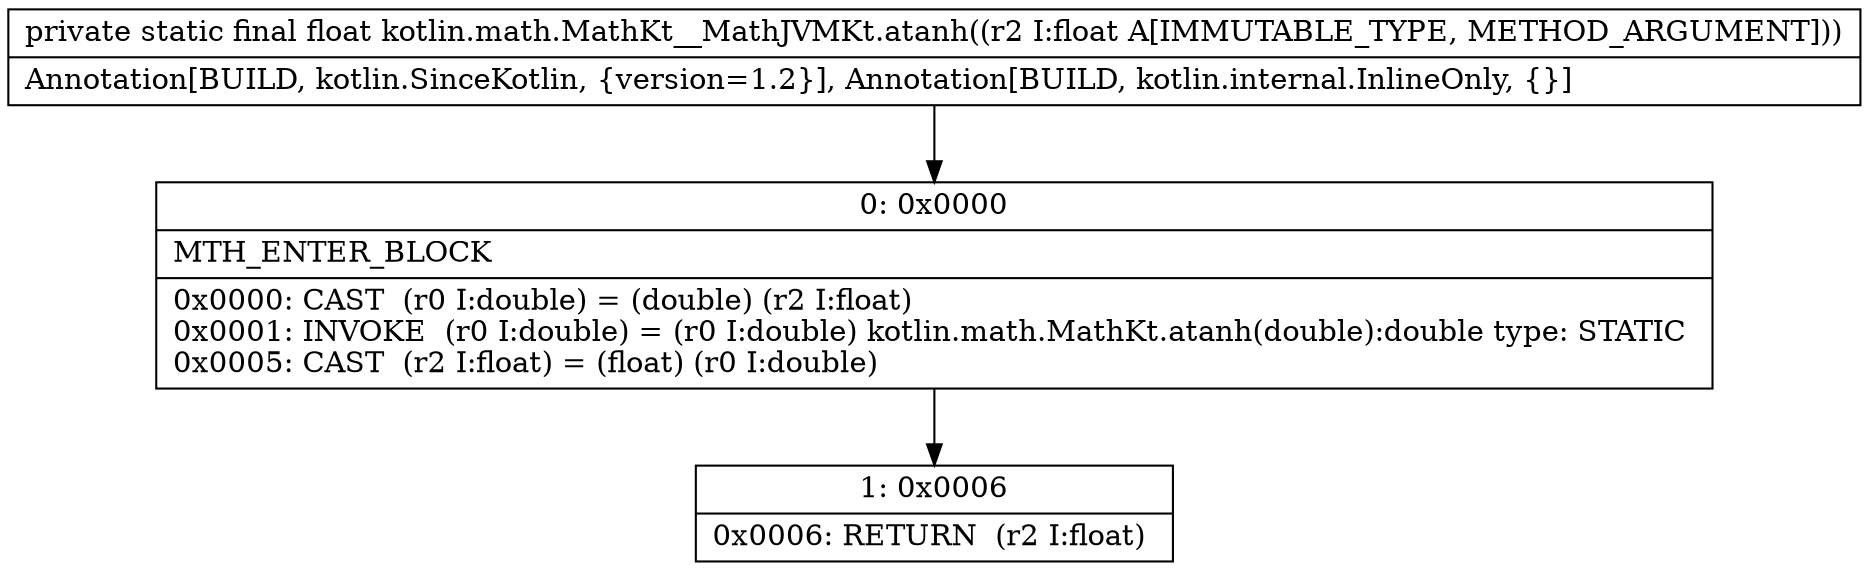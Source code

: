 digraph "CFG forkotlin.math.MathKt__MathJVMKt.atanh(F)F" {
Node_0 [shape=record,label="{0\:\ 0x0000|MTH_ENTER_BLOCK\l|0x0000: CAST  (r0 I:double) = (double) (r2 I:float) \l0x0001: INVOKE  (r0 I:double) = (r0 I:double) kotlin.math.MathKt.atanh(double):double type: STATIC \l0x0005: CAST  (r2 I:float) = (float) (r0 I:double) \l}"];
Node_1 [shape=record,label="{1\:\ 0x0006|0x0006: RETURN  (r2 I:float) \l}"];
MethodNode[shape=record,label="{private static final float kotlin.math.MathKt__MathJVMKt.atanh((r2 I:float A[IMMUTABLE_TYPE, METHOD_ARGUMENT]))  | Annotation[BUILD, kotlin.SinceKotlin, \{version=1.2\}], Annotation[BUILD, kotlin.internal.InlineOnly, \{\}]\l}"];
MethodNode -> Node_0;
Node_0 -> Node_1;
}

